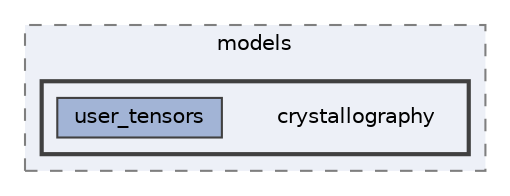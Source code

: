 digraph "/home/runner/work/neml2/neml2/src/neml2/models/crystallography"
{
 // LATEX_PDF_SIZE
  bgcolor="transparent";
  edge [fontname=Helvetica,fontsize=10,labelfontname=Helvetica,labelfontsize=10];
  node [fontname=Helvetica,fontsize=10,shape=box,height=0.2,width=0.4];
  compound=true
  subgraph clusterdir_f3c3ad552bccaccb7ee4fd8aa01b351d {
    graph [ bgcolor="#edf0f7", pencolor="grey50", label="models", fontname=Helvetica,fontsize=10 style="filled,dashed", URL="dir_f3c3ad552bccaccb7ee4fd8aa01b351d.html",tooltip=""]
  subgraph clusterdir_3b6681ab15fe2c1f611969c9c1059fed {
    graph [ bgcolor="#edf0f7", pencolor="grey25", label="", fontname=Helvetica,fontsize=10 style="filled,bold", URL="dir_3b6681ab15fe2c1f611969c9c1059fed.html",tooltip=""]
    dir_3b6681ab15fe2c1f611969c9c1059fed [shape=plaintext, label="crystallography"];
  dir_c8d51e1812005573cfd7d058c4ea7191 [label="user_tensors", fillcolor="#a2b4d6", color="grey25", style="filled", URL="dir_c8d51e1812005573cfd7d058c4ea7191.html",tooltip=""];
  }
  }
}
